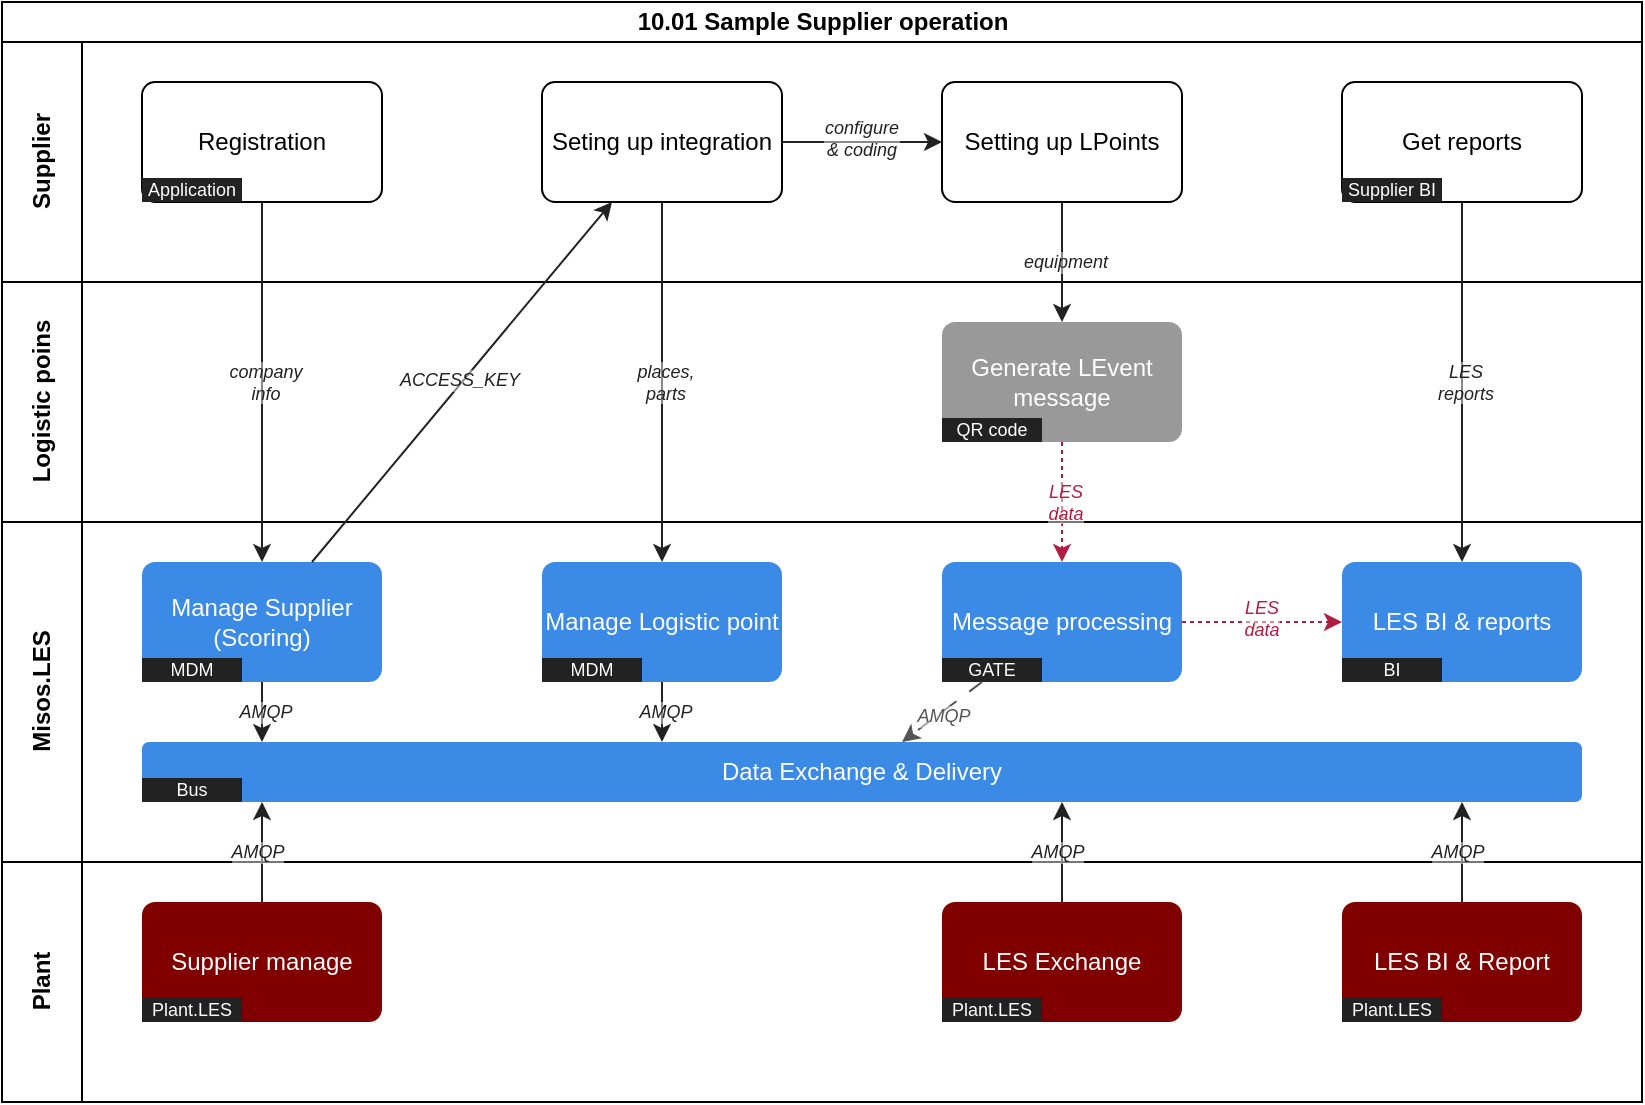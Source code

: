 <mxfile><diagram name="Diagram 1" id="diagram1"><mxGraphModel dx="1000" dy="1000" grid="1" gridSize="10" guides="1" tooltips="1" connect="1" arrows="1" fold="1" page="1" pageScale="1" pageWidth="827" pageHeight="1169" math="0" shadow="0"><root><mxCell id="0" /><mxCell id="1" parent="0" /><mxCell id="header" value="10.01 Sample Supplier operation" style="swimlane;html=1;startSize=20;horizontal=1;" vertex="1" connectable="0" parent="1"><mxGeometry x="0" y="30" width="820" height="20" relative="1" as="geometry" /></mxCell><mxCell id="Supplier" value="Supplier" style="swimlane;html=1;startSize=40;horizontal=0" vertex="1" parent="header"><mxGeometry y="20" width="820" height="120" as="geometry" /></mxCell><mxCell id="Registration" value="Registration" style="rounded=1;arcSize=11;whiteSpace=wrap;html=1;y=20;width=120;height=60;label=Application;text=;x=70;" vertex="1" parent="Supplier"><mxGeometry x="70" y="20" width="120" height="60" as="geometry" /></mxCell><mxCell id="label_Registration" value="Application" style="whiteSpace=wrap;fontSize=9;fontStyle=0;fillColor=#222222;fontColor=light-dark(#ffffff, #ededed);strokeColor=none;" vertex="1" connectable="0" parent="Registration"><mxGeometry x="0" y="48.0" width="50" height="12" as="geometry" /></mxCell><mxCell id="Seting up integration" value="Seting up integration" style="rounded=1;arcSize=11;whiteSpace=wrap;html=1;y=20;width=120;height=60;label=;text=;x=270;" vertex="1" parent="Supplier"><mxGeometry x="270" y="20" width="120" height="60" as="geometry" /></mxCell><mxCell id="Setting up LPoints" value="Setting up LPoints" style="rounded=1;arcSize=11;whiteSpace=wrap;html=1;y=20;width=120;height=60;label=;text=;x=470;" vertex="1" parent="Supplier"><mxGeometry x="470" y="20" width="120" height="60" as="geometry" /></mxCell><mxCell id="Get reports" value="Get reports" style="rounded=1;arcSize=11;whiteSpace=wrap;html=1;y=20;width=120;height=60;label=Supplier BI;text=;x=670;" vertex="1" parent="Supplier"><mxGeometry x="670" y="20" width="120" height="60" as="geometry" /></mxCell><mxCell id="label_Get reports" value="Supplier BI" style="whiteSpace=wrap;fontSize=9;fontStyle=0;fillColor=#222222;fontColor=light-dark(#ffffff, #ededed);strokeColor=none;" vertex="1" connectable="0" parent="Get reports"><mxGeometry x="0" y="48.0" width="50" height="12" as="geometry" /></mxCell><mxCell id="Logistic poins" value="Logistic poins" style="swimlane;html=1;startSize=40;horizontal=0" vertex="1" parent="header"><mxGeometry y="140" width="820" height="120" as="geometry" /></mxCell><mxCell id="Generate LEvent message" value="Generate LEvent message" style="rounded=1;arcSize=11;whiteSpace=wrap;html=1;y=20;width=120;height=60;label=QR code;text=;fillColor=#999999;fontColor=light-dark(#ffffff, #ededed);strokeColor=none;x=470;" vertex="1" parent="Logistic poins"><mxGeometry x="470" y="20" width="120" height="60" as="geometry" /></mxCell><mxCell id="label_Generate LEvent message" value="QR code" style="whiteSpace=wrap;fontSize=9;fontStyle=0;fillColor=#222222;fontColor=light-dark(#ffffff, #ededed);strokeColor=none;" vertex="1" connectable="0" parent="Generate LEvent message"><mxGeometry x="0" y="48.0" width="50" height="12" as="geometry" /></mxCell><mxCell id="Misos.LES" value="Misos.LES" style="swimlane;html=1;startSize=40;horizontal=0;" vertex="1" parent="header"><mxGeometry y="260" width="820" height="170" as="geometry" /></mxCell><mxCell id="Manage Supplier" value="Manage Supplier&lt;br&gt;(Scoring)" style="rounded=1;arcSize=11;whiteSpace=wrap;html=1;y=20;width=120;height=60;label=MDM;text=&lt;br&gt;(Scoring);fillColor=#3B8AE6;fontColor=light-dark(#ffffff, #ededed);strokeColor=none;x=70;" vertex="1" parent="Misos.LES"><mxGeometry x="70" y="20" width="120" height="60" as="geometry" /></mxCell><mxCell id="label_Manage Supplier" value="MDM" style="whiteSpace=wrap;fontSize=9;fontStyle=0;fillColor=#222222;fontColor=light-dark(#ffffff, #ededed);strokeColor=none;" vertex="1" connectable="0" parent="Manage Supplier"><mxGeometry x="0" y="48.0" width="50" height="12" as="geometry" /></mxCell><mxCell id="Manage Logistic point" value="Manage Logistic point" style="rounded=1;arcSize=11;whiteSpace=wrap;html=1;y=20;width=120;height=60;label=MDM;text=;fillColor=#3B8AE6;fontColor=light-dark(#ffffff, #ededed);strokeColor=none;x=270;" vertex="1" parent="Misos.LES"><mxGeometry x="270" y="20" width="120" height="60" as="geometry" /></mxCell><mxCell id="label_Manage Logistic point" value="MDM" style="whiteSpace=wrap;fontSize=9;fontStyle=0;fillColor=#222222;fontColor=light-dark(#ffffff, #ededed);strokeColor=none;" vertex="1" connectable="0" parent="Manage Logistic point"><mxGeometry x="0" y="48.0" width="50" height="12" as="geometry" /></mxCell><mxCell id="Message processing" value="Message processing" style="rounded=1;arcSize=11;whiteSpace=wrap;html=1;y=20;width=120;height=60;label=GATE;text=;fillColor=#3B8AE6;fontColor=light-dark(#ffffff, #ededed);strokeColor=none;x=470;" vertex="1" parent="Misos.LES"><mxGeometry x="470" y="20" width="120" height="60" as="geometry" /></mxCell><mxCell id="label_Message processing" value="GATE" style="whiteSpace=wrap;fontSize=9;fontStyle=0;fillColor=#222222;fontColor=light-dark(#ffffff, #ededed);strokeColor=none;" vertex="1" connectable="0" parent="Message processing"><mxGeometry x="0" y="48.0" width="50" height="12" as="geometry" /></mxCell><mxCell id="LES BI &amp; reports" value="LES BI &amp; reports" style="rounded=1;arcSize=11;whiteSpace=wrap;html=1;y=20;width=120;height=60;label=BI;text=;fillColor=#3B8AE6;fontColor=light-dark(#ffffff, #ededed);strokeColor=none;x=670;" vertex="1" parent="Misos.LES"><mxGeometry x="670" y="20" width="120" height="60" as="geometry" /></mxCell><mxCell id="label_LES BI &amp; reports" value="BI" style="whiteSpace=wrap;fontSize=9;fontStyle=0;fillColor=#222222;fontColor=light-dark(#ffffff, #ededed);strokeColor=none;" vertex="1" connectable="0" parent="LES BI &amp; reports"><mxGeometry x="0" y="48.0" width="50" height="12" as="geometry" /></mxCell><mxCell id="Data Exchange &amp; Delivery" value="Data Exchange &amp; Delivery" style="rounded=1;arcSize=11;whiteSpace=wrap;html=1;y=20;width=120;height=60;label=Bus;text=;fillColor=#3B8AE6;fontColor=light-dark(#ffffff, #ededed);strokeColor=none;x= 70; y=110; width=720; height=30;" vertex="1" parent="Misos.LES"><mxGeometry x="70" y="110" width="720" height="30" as="geometry" /></mxCell><mxCell id="label_Data Exchange &amp; Delivery" value="Bus" style="whiteSpace=wrap;fontSize=9;fontStyle=0;fillColor=#222222;fontColor=light-dark(#ffffff, #ededed);strokeColor=none;" vertex="1" connectable="0" parent="Data Exchange &amp; Delivery"><mxGeometry x="0" y="18.0" width="50" height="12" as="geometry" /></mxCell><mxCell id="Plant" value="Plant" style="swimlane;html=1;startSize=40;horizontal=0" vertex="1" parent="header"><mxGeometry y="430" width="820" height="120" as="geometry" /></mxCell><mxCell id="Supplier manage" value="Supplier manage" style="rounded=1;arcSize=11;whiteSpace=wrap;html=1;y=20;width=120;height=60;label=Plant.LES;text=;fillColor=#800000;fontColor=light-dark(#ffffff, #ededed);strokeColor=none;x=70;" vertex="1" parent="Plant"><mxGeometry x="70" y="20" width="120" height="60" as="geometry" /></mxCell><mxCell id="label_Supplier manage" value="Plant.LES" style="whiteSpace=wrap;fontSize=9;fontStyle=0;fillColor=#222222;fontColor=light-dark(#ffffff, #ededed);strokeColor=none;" vertex="1" connectable="0" parent="Supplier manage"><mxGeometry x="0" y="48.0" width="50" height="12" as="geometry" /></mxCell><mxCell id="LES Exchange" value="LES Exchange" style="rounded=1;arcSize=11;whiteSpace=wrap;html=1;y=20;width=120;height=60;label=Plant.LES;text=;fillColor=#800000;fontColor=light-dark(#ffffff, #ededed);strokeColor=none;x=470;" vertex="1" parent="Plant"><mxGeometry x="470" y="20" width="120" height="60" as="geometry" /></mxCell><mxCell id="label_LES Exchange" value="Plant.LES" style="whiteSpace=wrap;fontSize=9;fontStyle=0;fillColor=#222222;fontColor=light-dark(#ffffff, #ededed);strokeColor=none;" vertex="1" connectable="0" parent="LES Exchange"><mxGeometry x="0" y="48.0" width="50" height="12" as="geometry" /></mxCell><mxCell id="LES BI &amp; Report" value="LES BI &amp; Report" style="rounded=1;arcSize=11;whiteSpace=wrap;html=1;y=20;width=120;height=60;label=Plant.LES;text=;fillColor=#800000;fontColor=light-dark(#ffffff, #ededed);strokeColor=none;x=670;" vertex="1" parent="Plant"><mxGeometry x="670" y="20" width="120" height="60" as="geometry" /></mxCell><mxCell id="label_LES BI &amp; Report" value="Plant.LES" style="whiteSpace=wrap;fontSize=9;fontStyle=0;fillColor=#222222;fontColor=light-dark(#ffffff, #ededed);strokeColor=none;" vertex="1" connectable="0" parent="LES BI &amp; Report"><mxGeometry x="0" y="48.0" width="50" height="12" as="geometry" /></mxCell><mxCell id="link_1" style="strokeColor=#222222;" edge="1" source="Registration" target="Manage Supplier" parent="1"><mxGeometry relative="1" as="geometry" /></mxCell><mxCell id="link_1_label" value="company info" style="whiteSpace=wrap;fontSize=9;fontColor=#222222;labelBackgroundColor=#ffffff77;fontStyle=2" vertex="1" connectable="0" parent="link_1"><mxGeometry x="0" y="2" relative="1" as="geometry"><mxPoint as="offset" /></mxGeometry></mxCell><mxCell id="link_2" style="strokeColor=#222222;" edge="1" source="Manage Supplier" target="Seting up integration" parent="1"><mxGeometry relative="1" as="geometry" /></mxCell><mxCell id="link_2_label" value="ACCESS_KEY" style="whiteSpace=wrap;fontSize=9;fontColor=#222222;labelBackgroundColor=#ffffff77;fontStyle=2" vertex="1" connectable="0" parent="link_2"><mxGeometry x="0" y="2" relative="1" as="geometry"><mxPoint as="offset" /></mxGeometry></mxCell><mxCell id="link_3" style="strokeColor=#222222;" edge="1" source="Seting up integration" target="Manage Logistic point" parent="1"><mxGeometry relative="1" as="geometry" /></mxCell><mxCell id="link_3_label" value="places, parts" style="whiteSpace=wrap;fontSize=9;fontColor=#222222;labelBackgroundColor=#ffffff77;fontStyle=2" vertex="1" connectable="0" parent="link_3"><mxGeometry x="0" y="2" relative="1" as="geometry"><mxPoint as="offset" /></mxGeometry></mxCell><mxCell id="link_4" style="strokeColor=#222222;" edge="1" source="Seting up integration" target="Setting up LPoints" parent="1"><mxGeometry relative="1" as="geometry" /></mxCell><mxCell id="link_4_label" value="configure &amp; coding" style="whiteSpace=wrap;fontSize=9;fontColor=#222222;labelBackgroundColor=#ffffff77;fontStyle=2" vertex="1" connectable="0" parent="link_4"><mxGeometry x="0" y="2" relative="1" as="geometry"><mxPoint as="offset" /></mxGeometry></mxCell><mxCell id="link_5" style="strokeColor=#222222;" edge="1" source="Setting up LPoints" target="Generate LEvent message" parent="1"><mxGeometry relative="1" as="geometry" /></mxCell><mxCell id="link_5_label" value="equipment" style="whiteSpace=wrap;fontSize=9;fontColor=#222222;labelBackgroundColor=#ffffff77;fontStyle=2" vertex="1" connectable="0" parent="link_5"><mxGeometry x="0" y="2" relative="1" as="geometry"><mxPoint as="offset" /></mxGeometry></mxCell><mxCell id="link_6" style="rounded=0jettySize=auto;html=1;dashed=1;dashPattern=2 2;startArrow=none;startFill=0;strokeColor=#b11e42;" edge="1" source="Generate LEvent message" target="Message processing" parent="1"><mxGeometry relative="1" as="geometry" /></mxCell><mxCell id="link_6_label" value="LES data" style="whiteSpace=wrap;fontSize=9;fontColor=#b11e42;labelBackgroundColor=#ffffff77;fontStyle=2" vertex="1" connectable="0" parent="link_6"><mxGeometry x="0" y="2" relative="1" as="geometry"><mxPoint as="offset" /></mxGeometry></mxCell><mxCell id="link_7" style="rounded=0jettySize=auto;html=1;dashed=1;dashPattern=2 2;startArrow=none;startFill=0;strokeColor=#b11e42;" edge="1" source="Message processing" target="LES BI &amp; reports" parent="1"><mxGeometry relative="1" as="geometry" /></mxCell><mxCell id="link_7_label" value="LES data" style="whiteSpace=wrap;fontSize=9;fontColor=#b11e42;labelBackgroundColor=#ffffff77;fontStyle=2" vertex="1" connectable="0" parent="link_7"><mxGeometry x="0" y="2" relative="1" as="geometry"><mxPoint as="offset" /></mxGeometry></mxCell><mxCell id="link_8" style="strokeColor=#222222;" edge="1" source="Get reports" target="LES BI &amp; reports" parent="1"><mxGeometry relative="1" as="geometry" /></mxCell><mxCell id="link_8_label" value="LES reports" style="whiteSpace=wrap;fontSize=9;fontColor=#222222;labelBackgroundColor=#ffffff77;fontStyle=2" vertex="1" connectable="0" parent="link_8"><mxGeometry x="0" y="2" relative="1" as="geometry"><mxPoint as="offset" /></mxGeometry></mxCell><mxCell id="link_9" style="rounded=0jettySize=auto;html=1;dashed=1;dashPattern=8 8;startArrow=none;startFill=0;strokeColor=#555555;" edge="1" source="Message processing" target="Data Exchange &amp; Delivery" parent="1"><mxGeometry relative="1" as="geometry" /></mxCell><mxCell id="link_9_label" value="AMQP" style="whiteSpace=wrap;fontSize=9;fontColor=#555555;labelBackgroundColor=#ffffff77;fontStyle=2" vertex="1" connectable="0" parent="link_9"><mxGeometry x="0" y="2" relative="1" as="geometry"><mxPoint as="offset" /></mxGeometry></mxCell><mxCell id="link_10" style="strokeColor=#222222;edgeStyle=elbowEdgeStyle" edge="1" source="Manage Logistic point" target="Data Exchange &amp; Delivery" parent="1"><mxGeometry relative="1" as="geometry" /></mxCell><mxCell id="link_10_label" value="AMQP" style="whiteSpace=wrap;fontSize=9;fontColor=#222222;labelBackgroundColor=#ffffff77;fontStyle=2" vertex="1" connectable="0" parent="link_10"><mxGeometry x="0" y="2" relative="1" as="geometry"><mxPoint as="offset" /></mxGeometry></mxCell><mxCell id="link_11" style="strokeColor=#222222;edgeStyle=elbowEdgeStyle" edge="1" source="Manage Supplier" target="Data Exchange &amp; Delivery" parent="1"><mxGeometry relative="1" as="geometry" /></mxCell><mxCell id="link_11_label" value="AMQP" style="whiteSpace=wrap;fontSize=9;fontColor=#222222;labelBackgroundColor=#ffffff77;fontStyle=2" vertex="1" connectable="0" parent="link_11"><mxGeometry x="0" y="2" relative="1" as="geometry"><mxPoint as="offset" /></mxGeometry></mxCell><mxCell id="link_12" style="strokeColor=#222222;edgeStyle=elbowEdgeStyle" edge="1" source="Supplier manage" target="Data Exchange &amp; Delivery" parent="1"><mxGeometry relative="1" as="geometry" /></mxCell><mxCell id="link_12_label" value="AMQP" style="whiteSpace=wrap;fontSize=9;fontColor=#222222;labelBackgroundColor=#ffffff77;fontStyle=2" vertex="1" connectable="0" parent="link_12"><mxGeometry x="0" y="2" relative="1" as="geometry"><mxPoint as="offset" /></mxGeometry></mxCell><mxCell id="link_13" style="strokeColor=#222222;edgeStyle=elbowEdgeStyle" edge="1" source="LES Exchange" target="Data Exchange &amp; Delivery" parent="1"><mxGeometry relative="1" as="geometry" /></mxCell><mxCell id="link_13_label" value="AMQP" style="whiteSpace=wrap;fontSize=9;fontColor=#222222;labelBackgroundColor=#ffffff77;fontStyle=2" vertex="1" connectable="0" parent="link_13"><mxGeometry x="0" y="2" relative="1" as="geometry"><mxPoint as="offset" /></mxGeometry></mxCell><mxCell id="link_14" style="strokeColor=#222222;edgeStyle=elbowEdgeStyle" edge="1" source="LES BI &amp; Report" target="Data Exchange &amp; Delivery" parent="1"><mxGeometry relative="1" as="geometry" /></mxCell><mxCell id="link_14_label" value="AMQP" style="whiteSpace=wrap;fontSize=9;fontColor=#222222;labelBackgroundColor=#ffffff77;fontStyle=2" vertex="1" connectable="0" parent="link_14"><mxGeometry x="0" y="2" relative="1" as="geometry"><mxPoint as="offset" /></mxGeometry></mxCell></root></mxGraphModel></diagram></mxfile>